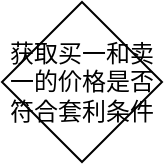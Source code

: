 <mxfile version="20.4.2" type="github">
  <diagram id="mfiKfkjJzIvuQUybL6jh" name="第 1 页">
    <mxGraphModel dx="1422" dy="762" grid="1" gridSize="10" guides="1" tooltips="1" connect="1" arrows="1" fold="1" page="1" pageScale="1" pageWidth="827" pageHeight="1169" math="0" shadow="0">
      <root>
        <mxCell id="0" />
        <mxCell id="1" parent="0" />
        <mxCell id="iu8bM1ByXqhOUyvsoUG0-1" value="获取买一和卖一的价格是否符合套利条件" style="rhombus;whiteSpace=wrap;html=1;" vertex="1" parent="1">
          <mxGeometry x="50" y="70" width="80" height="80" as="geometry" />
        </mxCell>
      </root>
    </mxGraphModel>
  </diagram>
</mxfile>
